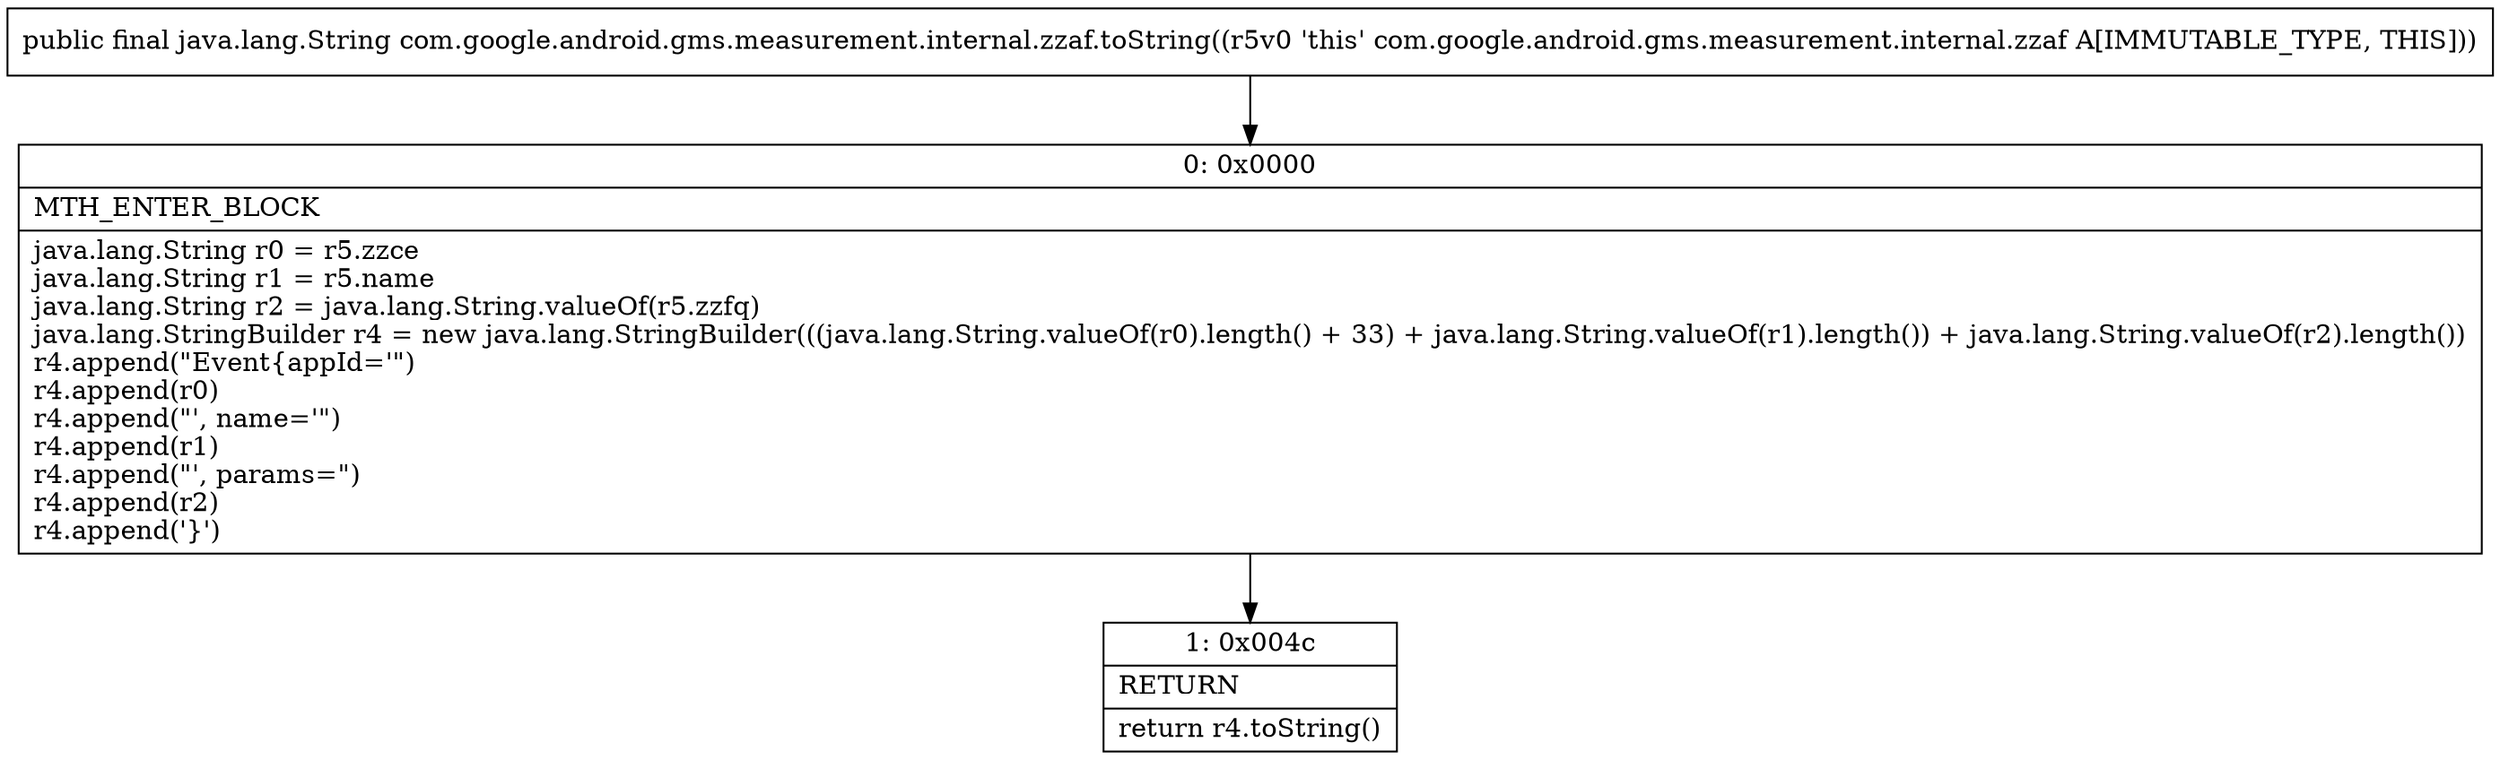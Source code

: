 digraph "CFG forcom.google.android.gms.measurement.internal.zzaf.toString()Ljava\/lang\/String;" {
Node_0 [shape=record,label="{0\:\ 0x0000|MTH_ENTER_BLOCK\l|java.lang.String r0 = r5.zzce\ljava.lang.String r1 = r5.name\ljava.lang.String r2 = java.lang.String.valueOf(r5.zzfq)\ljava.lang.StringBuilder r4 = new java.lang.StringBuilder(((java.lang.String.valueOf(r0).length() + 33) + java.lang.String.valueOf(r1).length()) + java.lang.String.valueOf(r2).length())\lr4.append(\"Event\{appId='\")\lr4.append(r0)\lr4.append(\"', name='\")\lr4.append(r1)\lr4.append(\"', params=\")\lr4.append(r2)\lr4.append('\}')\l}"];
Node_1 [shape=record,label="{1\:\ 0x004c|RETURN\l|return r4.toString()\l}"];
MethodNode[shape=record,label="{public final java.lang.String com.google.android.gms.measurement.internal.zzaf.toString((r5v0 'this' com.google.android.gms.measurement.internal.zzaf A[IMMUTABLE_TYPE, THIS])) }"];
MethodNode -> Node_0;
Node_0 -> Node_1;
}

